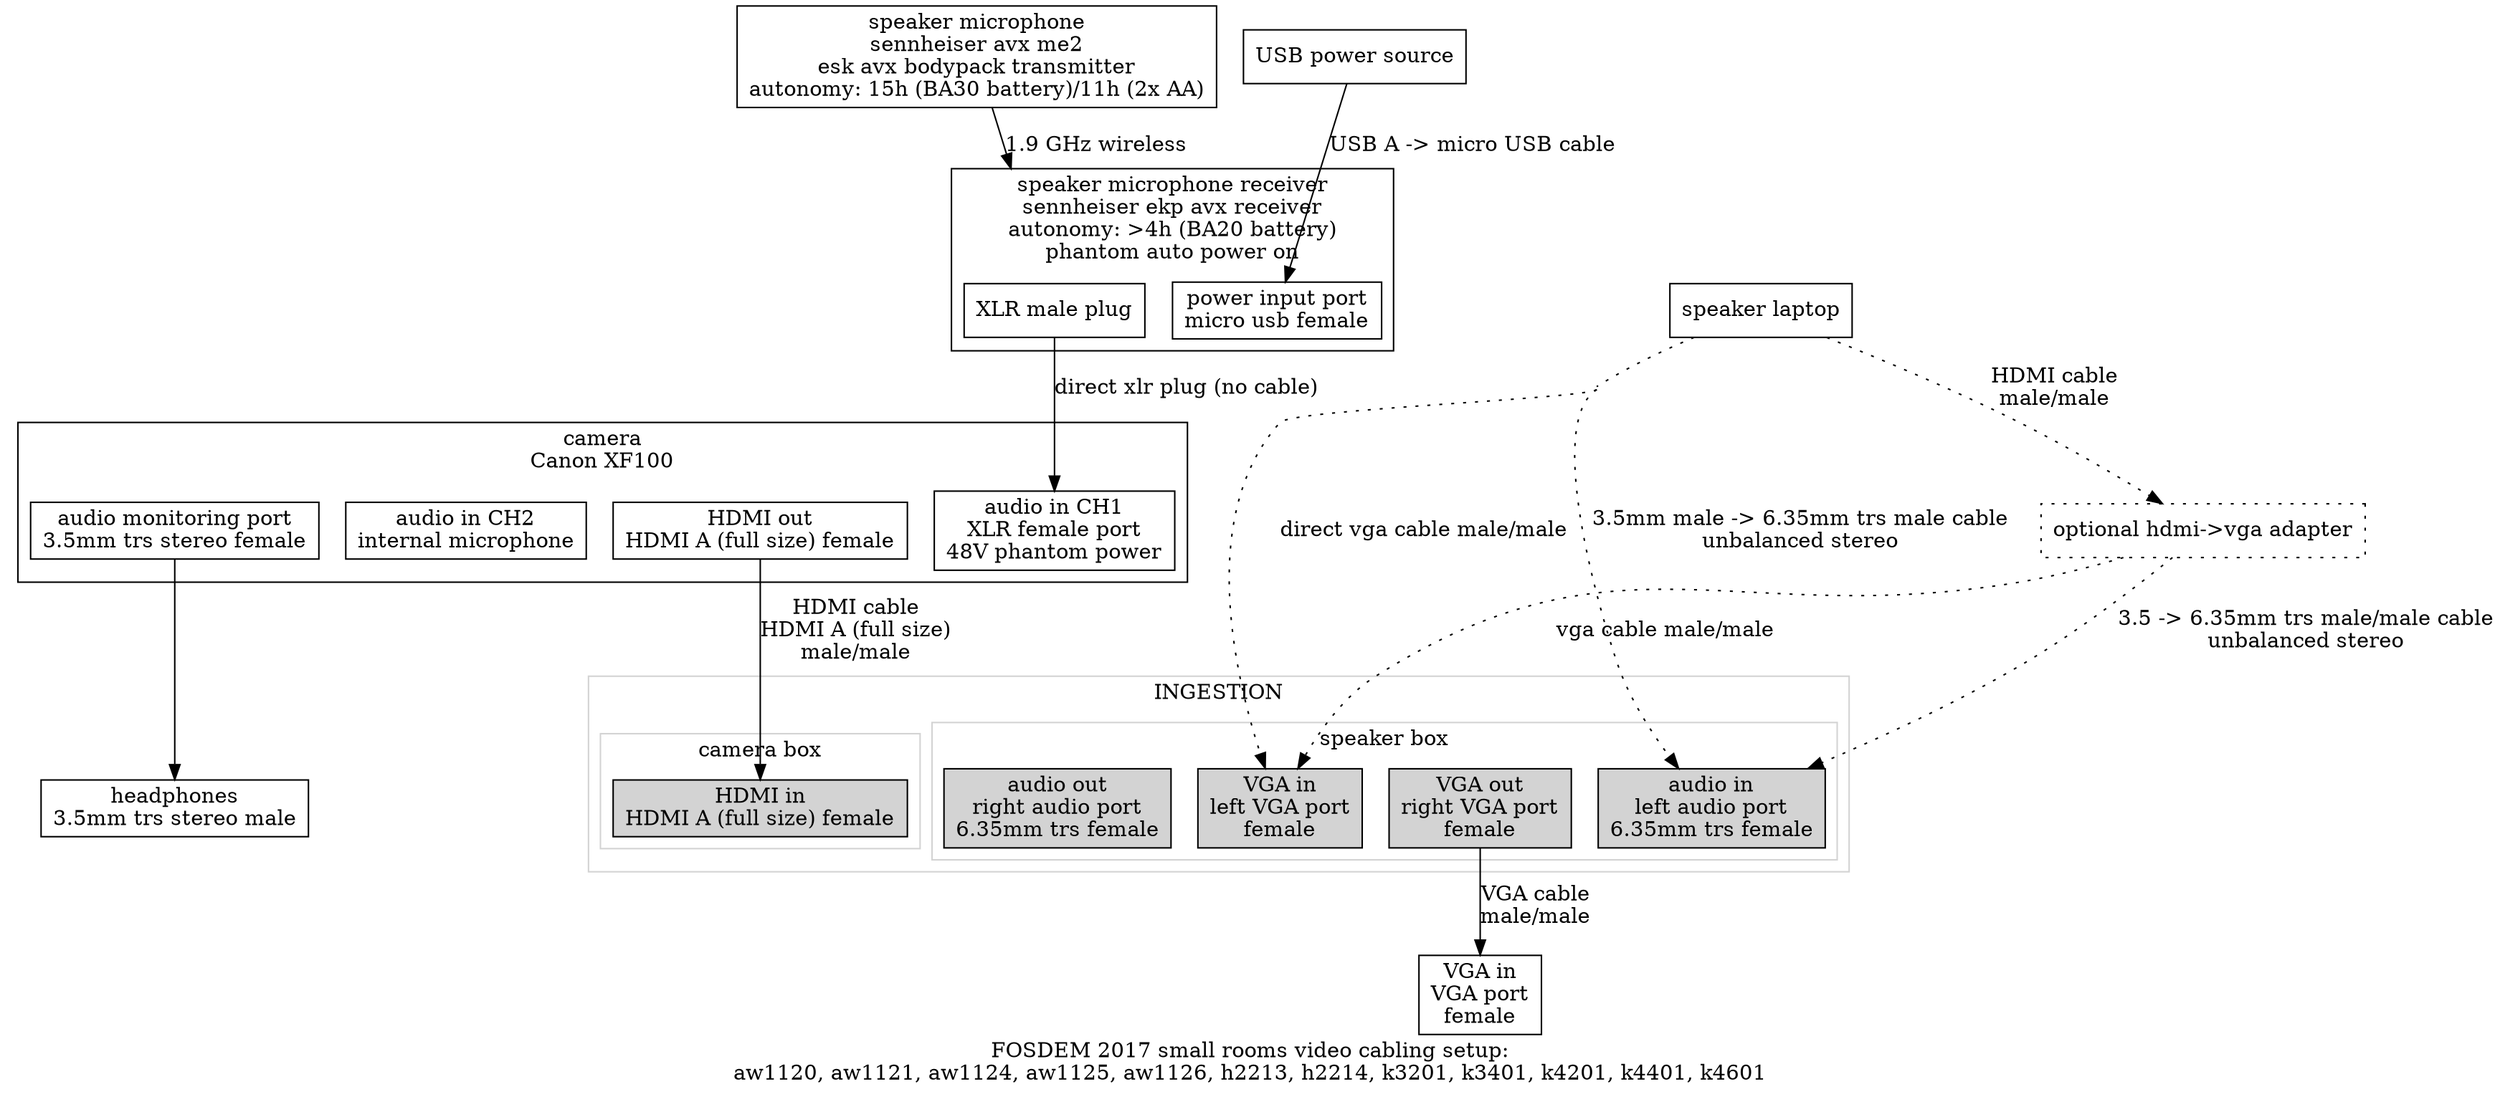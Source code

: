 digraph G {
	label = "FOSDEM 2017 small rooms video cabling setup:\naw1120, aw1121, aw1124, aw1125, aw1126, h2213, h2214, k3201, k3401, k4201, k4401, k4601";
	concentrate = true;
	compound = true;
	node [shape = box];
	speaker_microphone [label="speaker microphone\nsennheiser avx me2\nesk avx bodypack transmitter\nautonomy: 15h (BA30 battery)/11h (2x AA)", URL="https://en-us.sennheiser.com/global-downloads/file/6524/AVX_Manual_06_2015_EN.pdf"];
	subgraph cluster_speaker_microphone_receiver {
		label = "speaker microphone receiver\nsennheiser ekp avx receiver\nautonomy: >4h (BA20 battery)\nphantom auto power on"
		URL = "https://en-us.sennheiser.com/global-downloads/file/6524/AVX_Manual_06_2015_EN.pdf";
		speaker_microphone_receiver_usb_power_connector [label = "power input port\nmicro usb female"];
		speaker_microphone_receiver_xlr_connector [label = "XLR male plug"];
	}
	speaker_microphone_receiver_charger [label = "USB power source"];
	speaker_laptop [label = "speaker laptop"];
	speaker_laptop_optional_adapter [label = "optional hdmi->vga adapter", style="dotted"];
	subgraph cluster_camera {
		label = "camera\nCanon XF100"
		URL = "http://downloads.canon.com/cpr/software/video/Canon_XF100_XF105_Instruction_Manual.pdf";
		camera_xlr_in [label = "audio in CH1\nXLR female port\n48V phantom power"];
		camera_hdmi_out [label = "HDMI out\nHDMI A (full size) female"];
		camera_internal_mic [label="audio in CH2\ninternal microphone"];
		camera_audio_monitor [label="audio monitoring port\n3.5mm trs stereo female"]
	}

	subgraph fosdem_network {
		subgraph cluster_room {
			#style = filled;
			color = lightgrey;
			node [style = filled];
			//parts
			subgraph cluster_cam_box {
				label = "camera box";
				URL = "https://github.com/FOSDEM/video";
				cam_box_hdmi_in [label="HDMI in\nHDMI A (full size) female"];
			}
			subgraph cluster_speaker_box {
				label = "speaker box";
				URL = "https://github.com/FOSDEM/video";
				speaker_box_vga_in [label="VGA in\nleft VGA port\nfemale"];
				speaker_box_vga_out [label="VGA out\nright VGA port\nfemale"];
				speaker_box_audio_in [label="audio in\nleft audio port\n6.35mm trs female"];
				speaker_box_audio_out [label="audio out\nright audio port\n6.35mm trs female"];
			}
			label = "INGESTION";
		}

	}

	room_projector [label="VGA in\nVGA port\nfemale"];
	headphones [label="headphones\n3.5mm trs stereo male"];

	speaker_microphone -> speaker_microphone_receiver_xlr_connector [label = "1.9 GHz wireless", lhead = cluster_speaker_microphone_receiver ];
	speaker_microphone_receiver_charger -> speaker_microphone_receiver_usb_power_connector [label = "USB A -> micro USB cable"];
	speaker_microphone_receiver_xlr_connector -> camera_xlr_in [label = "direct xlr plug (no cable)"];
	speaker_laptop -> speaker_box_vga_in [label = "direct vga cable male/male", style="dotted"];
	speaker_laptop -> speaker_box_audio_in [label = "3.5mm male -> 6.35mm trs male cable\nunbalanced stereo", style = "dotted"];
	speaker_laptop -> speaker_laptop_optional_adapter [label = "HDMI cable\nmale/male", style = "dotted"];
	speaker_laptop_optional_adapter -> speaker_box_vga_in [label = "vga cable male/male", style = "dotted"];
	speaker_laptop_optional_adapter -> speaker_box_audio_in [label = "3.5 -> 6.35mm trs male/male cable\nunbalanced stereo", style = "dotted"];
	camera_hdmi_out -> cam_box_hdmi_in [label = "HDMI cable\nHDMI A (full size)\nmale/male"];
	speaker_box_vga_out -> room_projector [label = "VGA cable\nmale/male"];
	camera_audio_monitor -> headphones;
}
